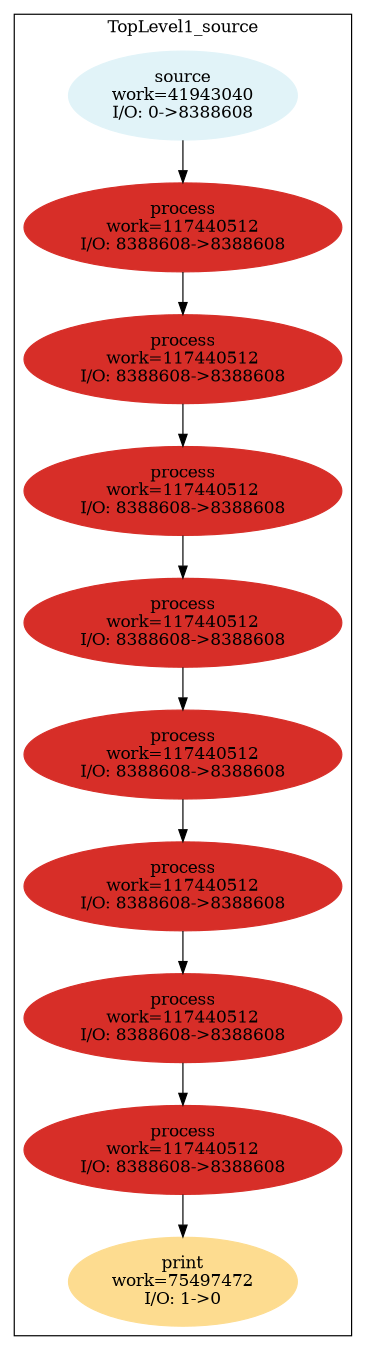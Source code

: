 digraph streamit {
size="6.5,9"
subgraph cluster_node1 {
 color = black

 label="TopLevel1_source";
node2 [ label="source\nwork=41943040\nI/O: 0->8388608" color="0.53333,0.09,0.97" style="filled" ]
node3 [ label="process\nwork=117440512\nI/O: 8388608->8388608" color="0.00555,0.81,0.84" style="filled" ]
node2 -> node3
node4 [ label="process\nwork=117440512\nI/O: 8388608->8388608" color="0.00555,0.81,0.84" style="filled" ]
node3 -> node4
node5 [ label="process\nwork=117440512\nI/O: 8388608->8388608" color="0.00555,0.81,0.84" style="filled" ]
node4 -> node5
node6 [ label="process\nwork=117440512\nI/O: 8388608->8388608" color="0.00555,0.81,0.84" style="filled" ]
node5 -> node6
node7 [ label="process\nwork=117440512\nI/O: 8388608->8388608" color="0.00555,0.81,0.84" style="filled" ]
node6 -> node7
node8 [ label="process\nwork=117440512\nI/O: 8388608->8388608" color="0.00555,0.81,0.84" style="filled" ]
node7 -> node8
node9 [ label="process\nwork=117440512\nI/O: 8388608->8388608" color="0.00555,0.81,0.84" style="filled" ]
node8 -> node9
node10 [ label="process\nwork=117440512\nI/O: 8388608->8388608" color="0.00555,0.81,0.84" style="filled" ]
node9 -> node10
node11 [ label="print\nwork=75497472\nI/O: 1->0" color="0.11666,0.43,0.99" style="filled" ]
node10 -> node11
}
}
